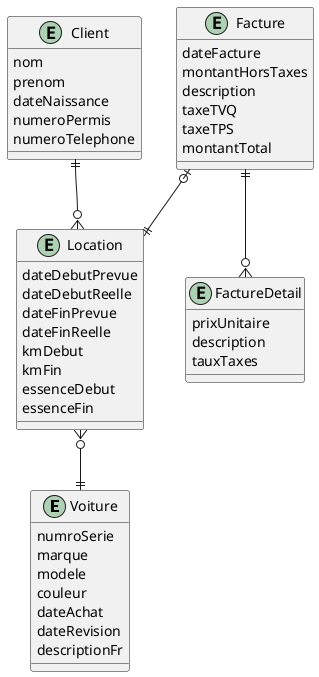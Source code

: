 @startuml erd_car_reservation_logique

entity Voiture {
    numroSerie
    marque
    modele
    couleur
    dateAchat
    dateRevision
    descriptionFr
}

entity Location {
    dateDebutPrevue
    dateDebutReelle
    dateFinPrevue
    dateFinReelle
    kmDebut
    kmFin
    essenceDebut
    essenceFin
}

entity Client {
    nom
    prenom
    dateNaissance
    numeroPermis
    numeroTelephone
}

entity Facture {
    dateFacture
    montantHorsTaxes
    description
    taxeTVQ
    taxeTPS
    montantTotal
}

entity FactureDetail {
    prixUnitaire
    description
    tauxTaxes
}

Client ||--o{ Location
Location }o--|| Voiture
Facture |o--|| Location
Facture ||--o{ FactureDetail

@enduml
